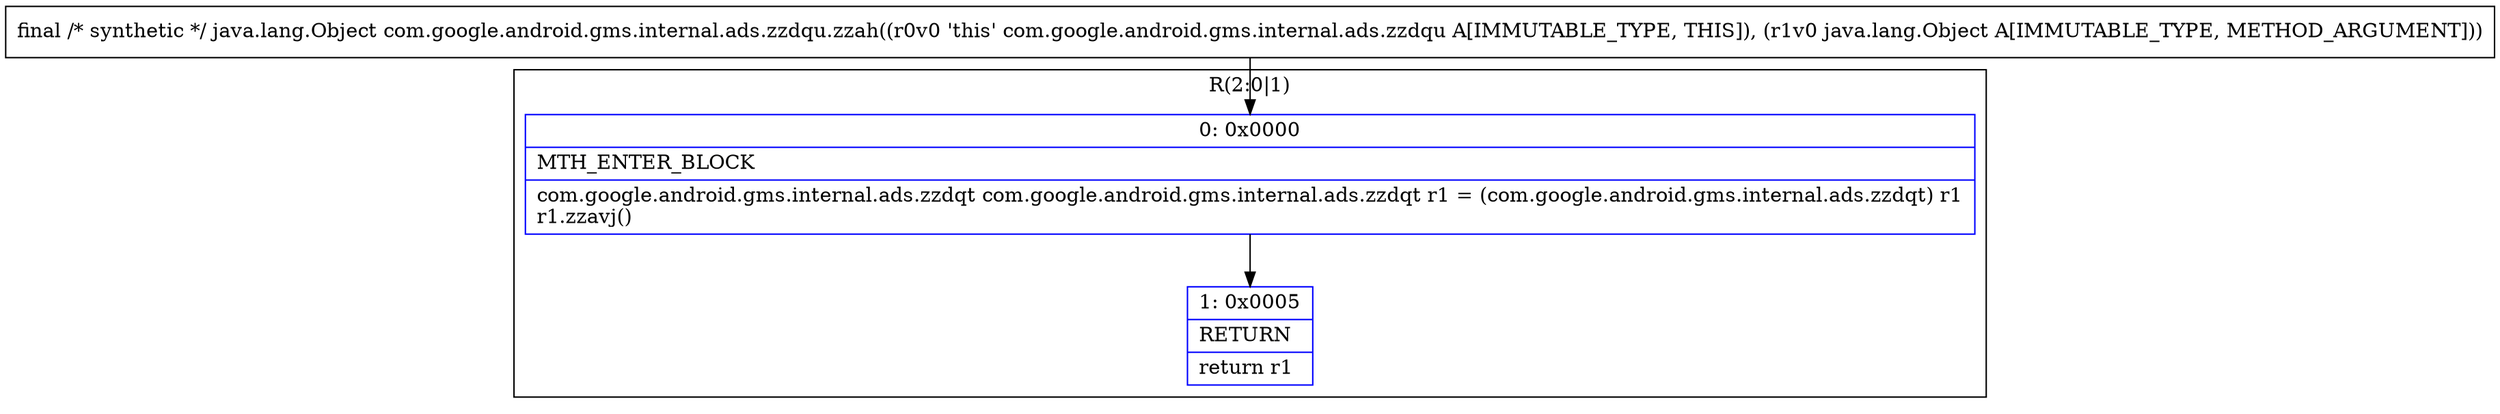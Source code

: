 digraph "CFG forcom.google.android.gms.internal.ads.zzdqu.zzah(Ljava\/lang\/Object;)Ljava\/lang\/Object;" {
subgraph cluster_Region_1385628086 {
label = "R(2:0|1)";
node [shape=record,color=blue];
Node_0 [shape=record,label="{0\:\ 0x0000|MTH_ENTER_BLOCK\l|com.google.android.gms.internal.ads.zzdqt com.google.android.gms.internal.ads.zzdqt r1 = (com.google.android.gms.internal.ads.zzdqt) r1\lr1.zzavj()\l}"];
Node_1 [shape=record,label="{1\:\ 0x0005|RETURN\l|return r1\l}"];
}
MethodNode[shape=record,label="{final \/* synthetic *\/ java.lang.Object com.google.android.gms.internal.ads.zzdqu.zzah((r0v0 'this' com.google.android.gms.internal.ads.zzdqu A[IMMUTABLE_TYPE, THIS]), (r1v0 java.lang.Object A[IMMUTABLE_TYPE, METHOD_ARGUMENT])) }"];
MethodNode -> Node_0;
Node_0 -> Node_1;
}

